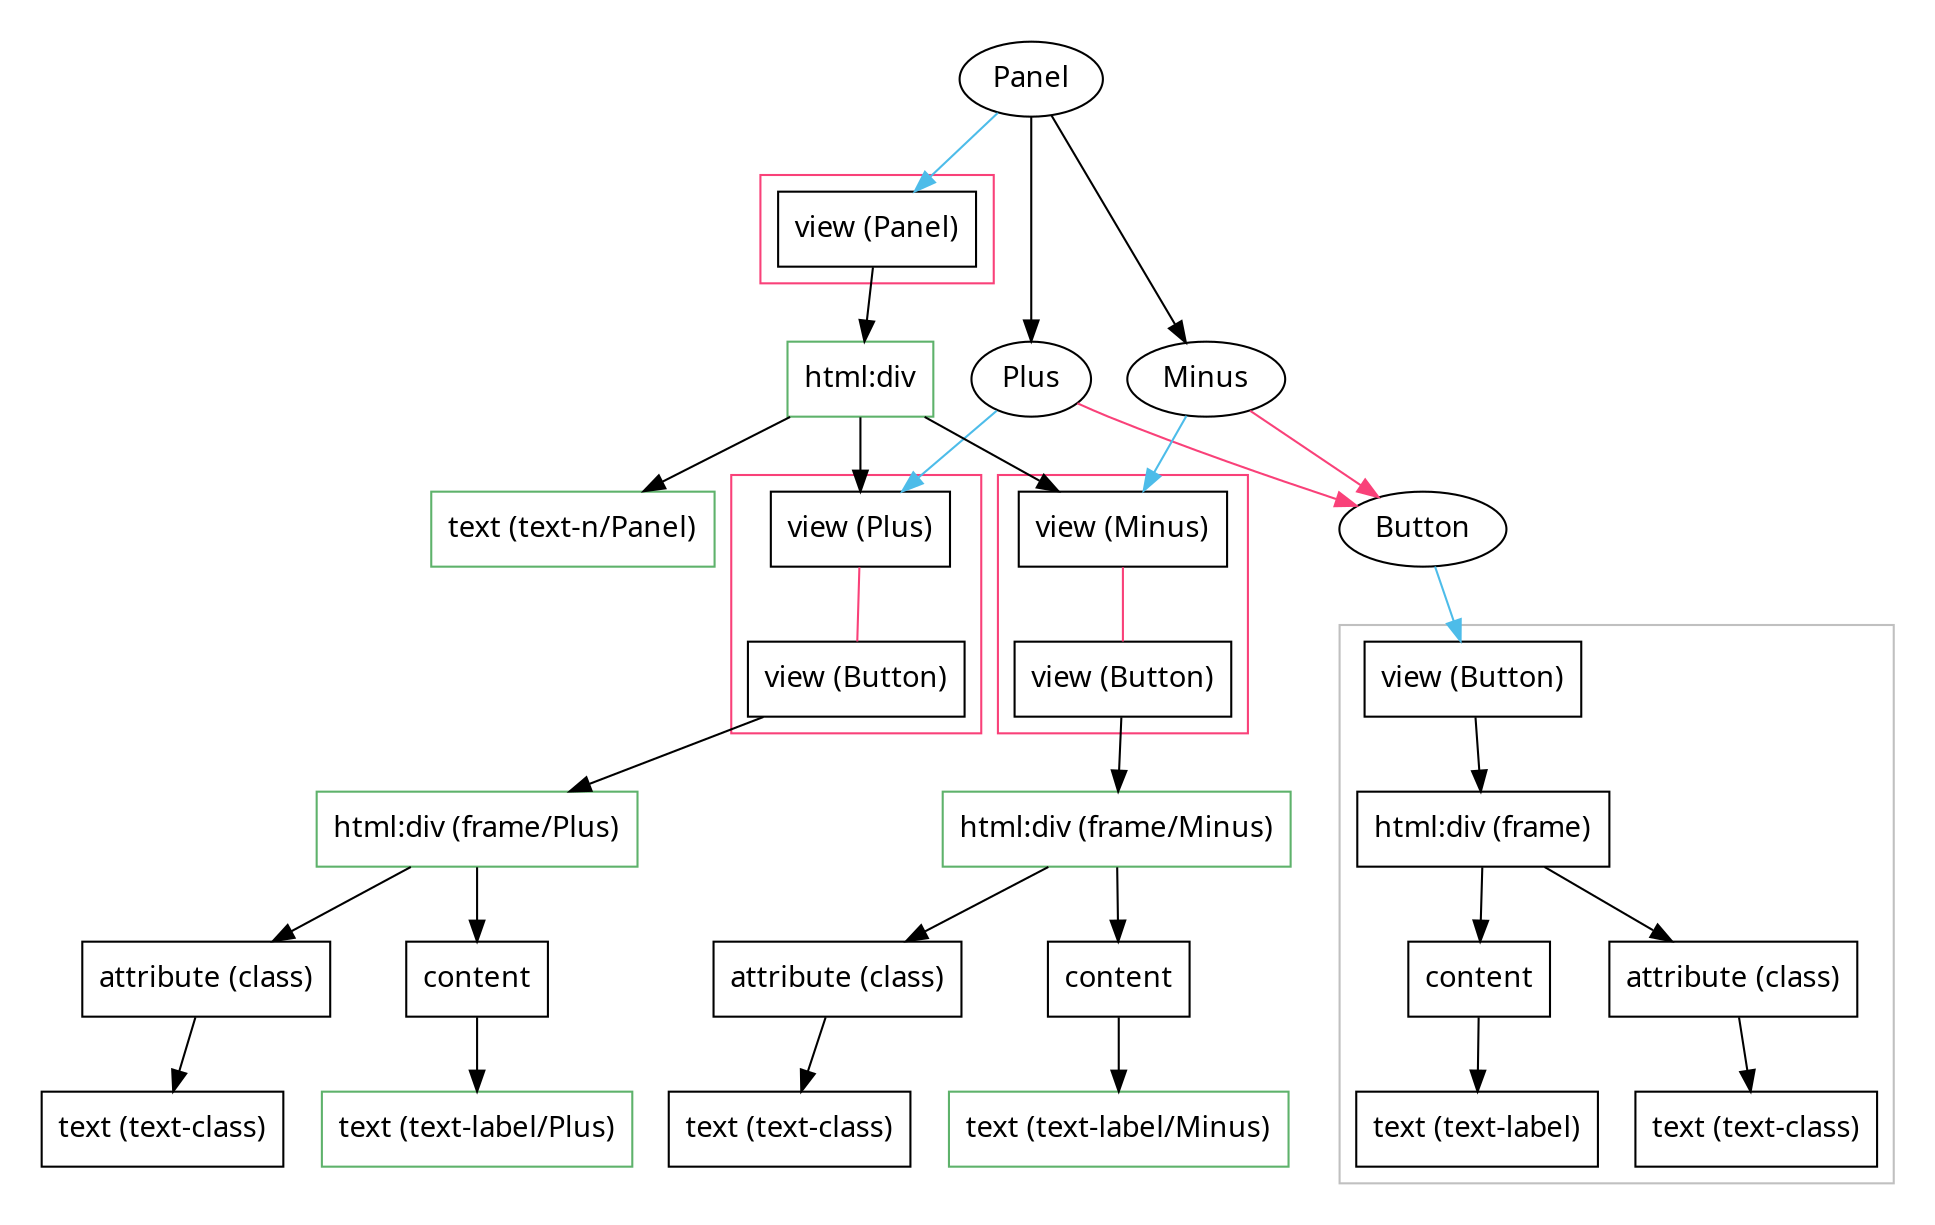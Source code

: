 digraph panel {
  node [fontname="Avenir Next"];
  edge [fontname="Avenir Next"];

  subgraph cluster_panel {
    color="white";
    Panel [ordering=out]
    Panel -> vpanel [color="#4dbce9"]
    Panel -> Plus
    Panel -> Minus

    subgraph { rank=same; Plus; Minus }

    subgraph cluster_panel_stack { color="#f94179"; vpanel; }
    subgraph cluster_plus_stack { color="#f94179"; vplus; vbutton_; }
    subgraph cluster_minus_stack { color="#f94179"; vminus; vbutton__; }

    div1 [label="html:div", shape=box, color="#5eb26b"]
    vpanel [label="view (Panel)", shape=box]
    vminus [label="view (Minus)", shape=box]
    vplus [label="view (Plus)", shape=box]
    vbutton_ [label="view (Button)", shape=box]
    frame_ [label="html:div (frame/Plus)", shape=box, color="#5eb26b"]
    attr_ [label="attribute (class)", shape=box]
    textclass_ [label="text (text-class)", shape=box]
    content_ [label="content", shape=box]
    textlabel_ [label="text (text-label/Plus)", shape=box, color="#5eb26b"]
    vbutton__ [label="view (Button)", shape=box]
    frame__ [label="html:div (frame/Minus)", shape=box, color="#5eb26b"]
    attr__ [label="attribute (class)", shape=box]
    textclass__ [label="text (text-class)", shape=box]
    content__ [label="content", shape=box]
    textlabel__ [label="text (text-label/Minus)", shape=box, color="#5eb26b"]

    textn [label="text (text-n/Panel)", shape=box, color="#5eb26b"]
    vpanel -> div1
    div1 -> textn
    div1 -> vminus
    div1 -> vplus

    Plus -> vplus [color="#4dbce9"]
    Minus -> vminus [color="#4dbce9"]

    vplus -> vbutton_ [dir=none, color="#f94179"]
    vbutton_ -> frame_
    frame_ -> attr_
    attr_ -> textclass_
    frame_ -> content_
    content_ -> textlabel_

    vminus -> vbutton__ [dir=none, color="#f94179"]
    vbutton__ -> frame__
    frame__ -> attr__
    attr__ -> textclass__
    frame__ -> content__
    content__ -> textlabel__

  }

  Minus -> Button [color="#f94179"]
  Plus -> Button [color="#f94179"]

  subgraph cluster_button {
    color=white;
    Button -> vbutton [color="#4dbce9"]

    subgraph cluster_unrendered {
      color="gray";

      vbutton [label="view (Button)", shape=box]
      frame [label="html:div (frame)", shape=box]
      content [shape=box]
      attr [label="attribute (class)", shape=box]
      textclass [label="text (text-class)", shape=box]
      textlabel [label="text (text-label)", shape=box]
      vbutton -> frame
      frame -> attr
      attr -> textclass
      frame -> content
      content -> textlabel
    }

  }

}
